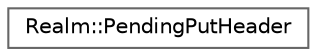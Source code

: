 digraph "Graphical Class Hierarchy"
{
 // LATEX_PDF_SIZE
  bgcolor="transparent";
  edge [fontname=Helvetica,fontsize=10,labelfontname=Helvetica,labelfontsize=10];
  node [fontname=Helvetica,fontsize=10,shape=box,height=0.2,width=0.4];
  rankdir="LR";
  Node0 [id="Node000000",label="Realm::PendingPutHeader",height=0.2,width=0.4,color="grey40", fillcolor="white", style="filled",URL="$structRealm_1_1PendingPutHeader.html",tooltip=" "];
}
